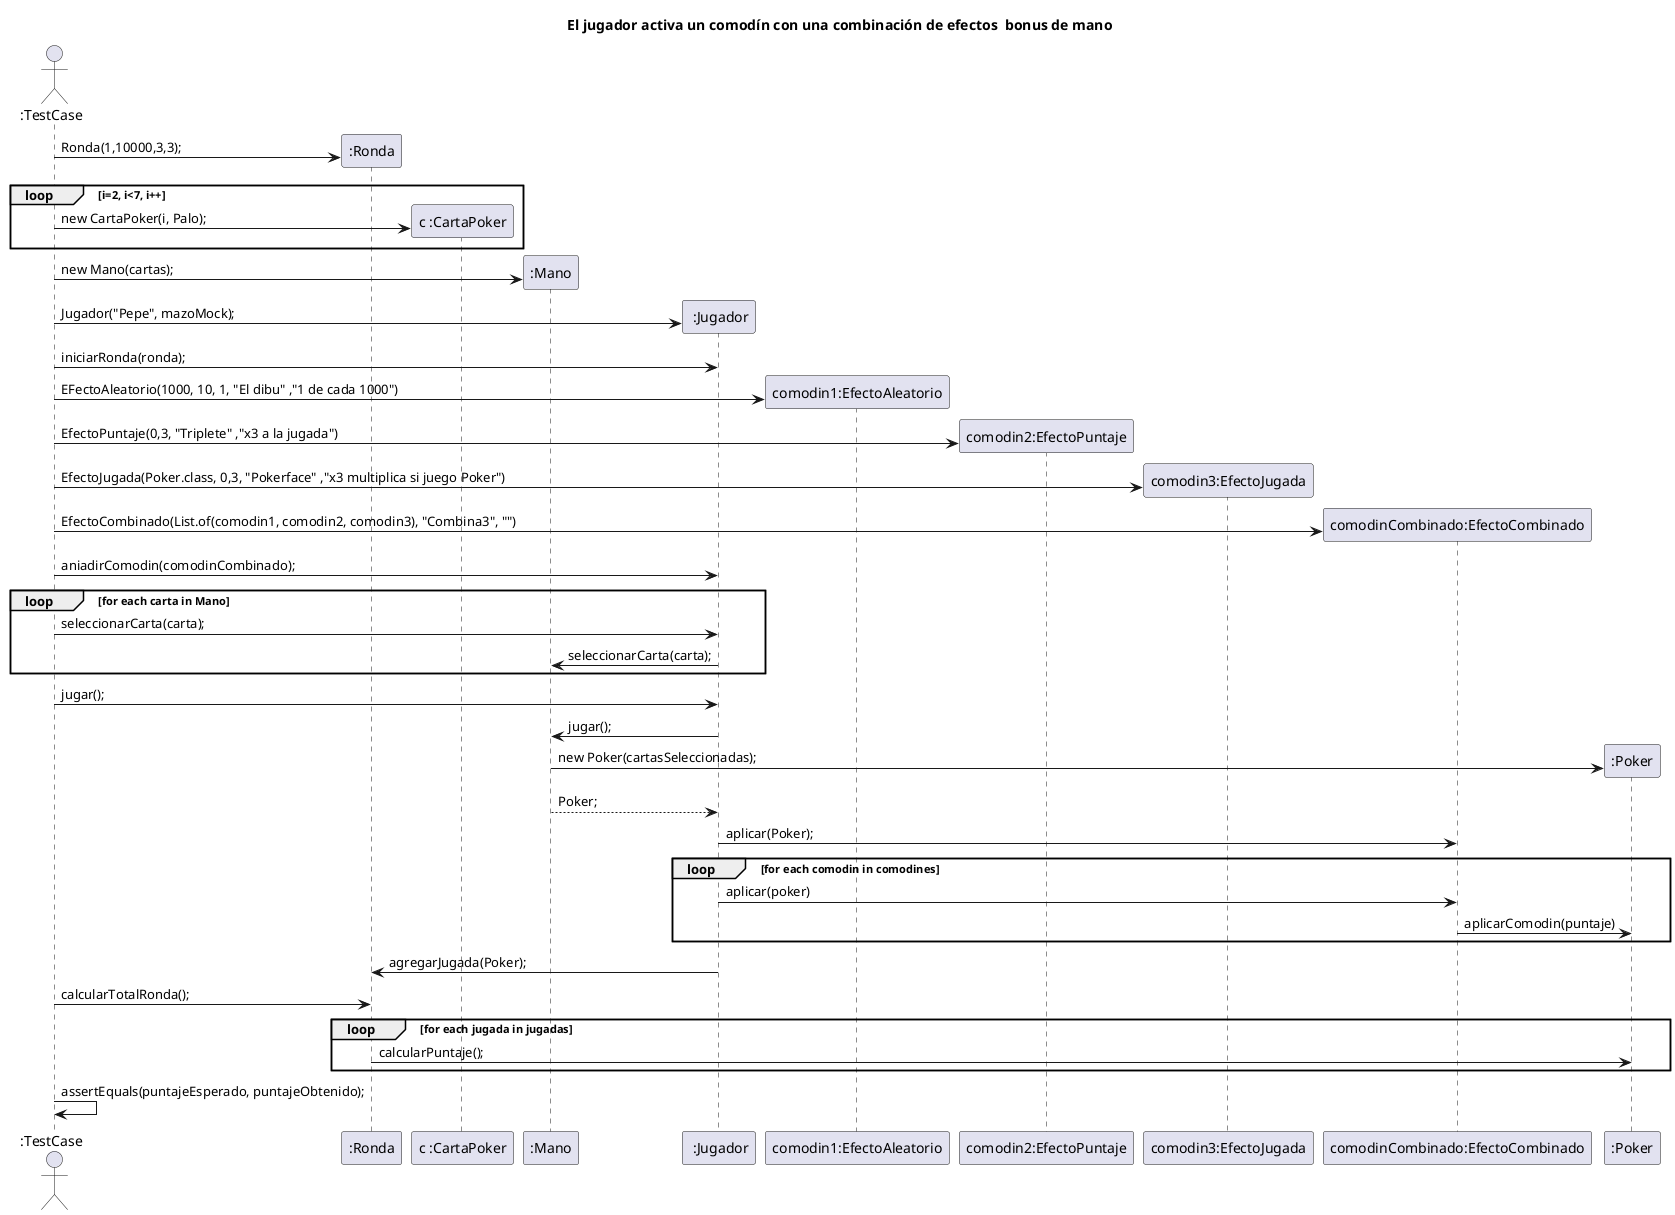@startuml
'https://plantuml.com/sequence-diagram

title El jugador activa un comodín con una combinación de efectos  bonus de mano
actor ":TestCase" as user
participant ":Ronda" as ronda
participant "c :CartaPoker" as carta
participant ":Mano" as mano
participant " :Jugador" as jugador
participant "comodin1:EfectoAleatorio" as aleatorio
participant "comodin2:EfectoPuntaje" as puntaje
participant "comodin3:EfectoJugada" as jugada
participant "comodinCombinado:EfectoCombinado" as comodin

user -> ronda **: Ronda(1,10000,3,3);
loop i=2, i<7, i++
    user -> carta **: new CartaPoker(i, Palo);
end
user -> mano **: new Mano(cartas);
user -> jugador **: Jugador("Pepe", mazoMock);
user -> jugador: iniciarRonda(ronda);
user -> aleatorio **: EFectoAleatorio(1000, 10, 1, "El dibu" ,"1 de cada 1000")
user -> puntaje **: EfectoPuntaje(0,3, "Triplete" ,"x3 a la jugada")
user -> jugada **: EfectoJugada(Poker.class, 0,3, "Pokerface" ,"x3 multiplica si juego Poker")

user -> comodin **: EfectoCombinado(List.of(comodin1, comodin2, comodin3), "Combina3", "")
user -> jugador :aniadirComodin(comodinCombinado);

loop for each carta in Mano
    user -> jugador: seleccionarCarta(carta);
    jugador -> mano: seleccionarCarta(carta);
end

user -> jugador: jugar();
jugador -> mano: jugar();
mano -> ":Poker" as poker**: new Poker(cartasSeleccionadas);
mano --> jugador: Poker;
jugador -> comodin: aplicar(Poker);

loop for each comodin in comodines
jugador -> comodin: aplicar(poker)
comodin -> poker: aplicarComodin(puntaje)
end

jugador -> ronda: agregarJugada(Poker);
user -> ronda: calcularTotalRonda();
loop for each jugada in jugadas
    ronda -> poker: calcularPuntaje();
end

user -> user: assertEquals(puntajeEsperado, puntajeObtenido);
@enduml